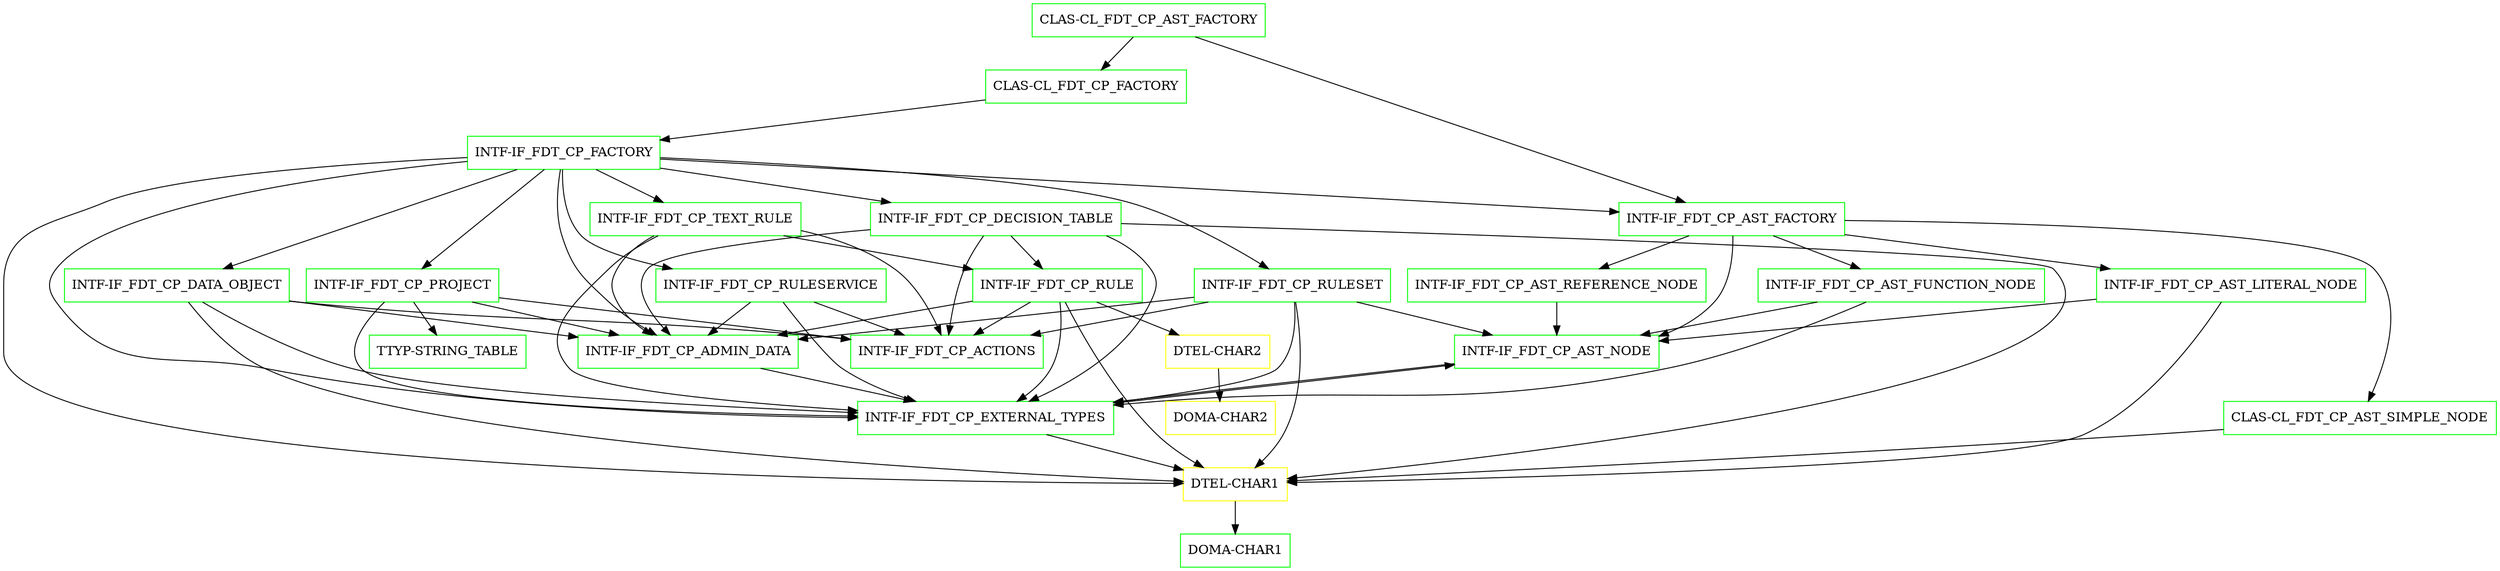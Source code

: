 digraph G {
  "CLAS-CL_FDT_CP_AST_FACTORY" [shape=box,color=green];
  "INTF-IF_FDT_CP_AST_FACTORY" [shape=box,color=green,URL="./INTF_IF_FDT_CP_AST_FACTORY.html"];
  "INTF-IF_FDT_CP_AST_NODE" [shape=box,color=green,URL="./INTF_IF_FDT_CP_AST_NODE.html"];
  "INTF-IF_FDT_CP_EXTERNAL_TYPES" [shape=box,color=green,URL="./INTF_IF_FDT_CP_EXTERNAL_TYPES.html"];
  "DTEL-CHAR1" [shape=box,color=yellow,URL="./DTEL_CHAR1.html"];
  "DOMA-CHAR1" [shape=box,color=green,URL="./DOMA_CHAR1.html"];
  "CLAS-CL_FDT_CP_AST_SIMPLE_NODE" [shape=box,color=green,URL="./CLAS_CL_FDT_CP_AST_SIMPLE_NODE.html"];
  "INTF-IF_FDT_CP_AST_LITERAL_NODE" [shape=box,color=green,URL="./INTF_IF_FDT_CP_AST_LITERAL_NODE.html"];
  "INTF-IF_FDT_CP_AST_REFERENCE_NODE" [shape=box,color=green,URL="./INTF_IF_FDT_CP_AST_REFERENCE_NODE.html"];
  "INTF-IF_FDT_CP_AST_FUNCTION_NODE" [shape=box,color=green,URL="./INTF_IF_FDT_CP_AST_FUNCTION_NODE.html"];
  "CLAS-CL_FDT_CP_FACTORY" [shape=box,color=green,URL="./CLAS_CL_FDT_CP_FACTORY.html"];
  "INTF-IF_FDT_CP_FACTORY" [shape=box,color=green,URL="./INTF_IF_FDT_CP_FACTORY.html"];
  "INTF-IF_FDT_CP_ADMIN_DATA" [shape=box,color=green,URL="./INTF_IF_FDT_CP_ADMIN_DATA.html"];
  "INTF-IF_FDT_CP_DATA_OBJECT" [shape=box,color=green,URL="./INTF_IF_FDT_CP_DATA_OBJECT.html"];
  "INTF-IF_FDT_CP_ACTIONS" [shape=box,color=green,URL="./INTF_IF_FDT_CP_ACTIONS.html"];
  "INTF-IF_FDT_CP_PROJECT" [shape=box,color=green,URL="./INTF_IF_FDT_CP_PROJECT.html"];
  "TTYP-STRING_TABLE" [shape=box,color=green,URL="./TTYP_STRING_TABLE.html"];
  "INTF-IF_FDT_CP_DECISION_TABLE" [shape=box,color=green,URL="./INTF_IF_FDT_CP_DECISION_TABLE.html"];
  "INTF-IF_FDT_CP_RULE" [shape=box,color=green,URL="./INTF_IF_FDT_CP_RULE.html"];
  "DTEL-CHAR2" [shape=box,color=yellow,URL="./DTEL_CHAR2.html"];
  "DOMA-CHAR2" [shape=box,color=yellow,URL="./DOMA_CHAR2.html"];
  "INTF-IF_FDT_CP_TEXT_RULE" [shape=box,color=green,URL="./INTF_IF_FDT_CP_TEXT_RULE.html"];
  "INTF-IF_FDT_CP_RULESERVICE" [shape=box,color=green,URL="./INTF_IF_FDT_CP_RULESERVICE.html"];
  "INTF-IF_FDT_CP_RULESET" [shape=box,color=green,URL="./INTF_IF_FDT_CP_RULESET.html"];
  "CLAS-CL_FDT_CP_AST_FACTORY" -> "CLAS-CL_FDT_CP_FACTORY";
  "CLAS-CL_FDT_CP_AST_FACTORY" -> "INTF-IF_FDT_CP_AST_FACTORY";
  "INTF-IF_FDT_CP_AST_FACTORY" -> "INTF-IF_FDT_CP_AST_FUNCTION_NODE";
  "INTF-IF_FDT_CP_AST_FACTORY" -> "INTF-IF_FDT_CP_AST_REFERENCE_NODE";
  "INTF-IF_FDT_CP_AST_FACTORY" -> "INTF-IF_FDT_CP_AST_LITERAL_NODE";
  "INTF-IF_FDT_CP_AST_FACTORY" -> "CLAS-CL_FDT_CP_AST_SIMPLE_NODE";
  "INTF-IF_FDT_CP_AST_FACTORY" -> "INTF-IF_FDT_CP_AST_NODE";
  "INTF-IF_FDT_CP_AST_NODE" -> "INTF-IF_FDT_CP_EXTERNAL_TYPES";
  "INTF-IF_FDT_CP_EXTERNAL_TYPES" -> "DTEL-CHAR1";
  "INTF-IF_FDT_CP_EXTERNAL_TYPES" -> "INTF-IF_FDT_CP_AST_NODE";
  "DTEL-CHAR1" -> "DOMA-CHAR1";
  "CLAS-CL_FDT_CP_AST_SIMPLE_NODE" -> "DTEL-CHAR1";
  "INTF-IF_FDT_CP_AST_LITERAL_NODE" -> "DTEL-CHAR1";
  "INTF-IF_FDT_CP_AST_LITERAL_NODE" -> "INTF-IF_FDT_CP_AST_NODE";
  "INTF-IF_FDT_CP_AST_REFERENCE_NODE" -> "INTF-IF_FDT_CP_AST_NODE";
  "INTF-IF_FDT_CP_AST_FUNCTION_NODE" -> "INTF-IF_FDT_CP_EXTERNAL_TYPES";
  "INTF-IF_FDT_CP_AST_FUNCTION_NODE" -> "INTF-IF_FDT_CP_AST_NODE";
  "CLAS-CL_FDT_CP_FACTORY" -> "INTF-IF_FDT_CP_FACTORY";
  "INTF-IF_FDT_CP_FACTORY" -> "DTEL-CHAR1";
  "INTF-IF_FDT_CP_FACTORY" -> "INTF-IF_FDT_CP_EXTERNAL_TYPES";
  "INTF-IF_FDT_CP_FACTORY" -> "INTF-IF_FDT_CP_RULESET";
  "INTF-IF_FDT_CP_FACTORY" -> "INTF-IF_FDT_CP_RULESERVICE";
  "INTF-IF_FDT_CP_FACTORY" -> "INTF-IF_FDT_CP_AST_FACTORY";
  "INTF-IF_FDT_CP_FACTORY" -> "INTF-IF_FDT_CP_TEXT_RULE";
  "INTF-IF_FDT_CP_FACTORY" -> "INTF-IF_FDT_CP_DECISION_TABLE";
  "INTF-IF_FDT_CP_FACTORY" -> "INTF-IF_FDT_CP_PROJECT";
  "INTF-IF_FDT_CP_FACTORY" -> "INTF-IF_FDT_CP_DATA_OBJECT";
  "INTF-IF_FDT_CP_FACTORY" -> "INTF-IF_FDT_CP_ADMIN_DATA";
  "INTF-IF_FDT_CP_ADMIN_DATA" -> "INTF-IF_FDT_CP_EXTERNAL_TYPES";
  "INTF-IF_FDT_CP_DATA_OBJECT" -> "DTEL-CHAR1";
  "INTF-IF_FDT_CP_DATA_OBJECT" -> "INTF-IF_FDT_CP_EXTERNAL_TYPES";
  "INTF-IF_FDT_CP_DATA_OBJECT" -> "INTF-IF_FDT_CP_ADMIN_DATA";
  "INTF-IF_FDT_CP_DATA_OBJECT" -> "INTF-IF_FDT_CP_ACTIONS";
  "INTF-IF_FDT_CP_PROJECT" -> "TTYP-STRING_TABLE";
  "INTF-IF_FDT_CP_PROJECT" -> "INTF-IF_FDT_CP_EXTERNAL_TYPES";
  "INTF-IF_FDT_CP_PROJECT" -> "INTF-IF_FDT_CP_ADMIN_DATA";
  "INTF-IF_FDT_CP_PROJECT" -> "INTF-IF_FDT_CP_ACTIONS";
  "INTF-IF_FDT_CP_DECISION_TABLE" -> "DTEL-CHAR1";
  "INTF-IF_FDT_CP_DECISION_TABLE" -> "INTF-IF_FDT_CP_EXTERNAL_TYPES";
  "INTF-IF_FDT_CP_DECISION_TABLE" -> "INTF-IF_FDT_CP_RULE";
  "INTF-IF_FDT_CP_DECISION_TABLE" -> "INTF-IF_FDT_CP_ACTIONS";
  "INTF-IF_FDT_CP_DECISION_TABLE" -> "INTF-IF_FDT_CP_ADMIN_DATA";
  "INTF-IF_FDT_CP_RULE" -> "DTEL-CHAR2";
  "INTF-IF_FDT_CP_RULE" -> "DTEL-CHAR1";
  "INTF-IF_FDT_CP_RULE" -> "INTF-IF_FDT_CP_EXTERNAL_TYPES";
  "INTF-IF_FDT_CP_RULE" -> "INTF-IF_FDT_CP_ADMIN_DATA";
  "INTF-IF_FDT_CP_RULE" -> "INTF-IF_FDT_CP_ACTIONS";
  "DTEL-CHAR2" -> "DOMA-CHAR2";
  "INTF-IF_FDT_CP_TEXT_RULE" -> "INTF-IF_FDT_CP_EXTERNAL_TYPES";
  "INTF-IF_FDT_CP_TEXT_RULE" -> "INTF-IF_FDT_CP_RULE";
  "INTF-IF_FDT_CP_TEXT_RULE" -> "INTF-IF_FDT_CP_ACTIONS";
  "INTF-IF_FDT_CP_TEXT_RULE" -> "INTF-IF_FDT_CP_ADMIN_DATA";
  "INTF-IF_FDT_CP_RULESERVICE" -> "INTF-IF_FDT_CP_EXTERNAL_TYPES";
  "INTF-IF_FDT_CP_RULESERVICE" -> "INTF-IF_FDT_CP_ADMIN_DATA";
  "INTF-IF_FDT_CP_RULESERVICE" -> "INTF-IF_FDT_CP_ACTIONS";
  "INTF-IF_FDT_CP_RULESET" -> "DTEL-CHAR1";
  "INTF-IF_FDT_CP_RULESET" -> "INTF-IF_FDT_CP_EXTERNAL_TYPES";
  "INTF-IF_FDT_CP_RULESET" -> "INTF-IF_FDT_CP_AST_NODE";
  "INTF-IF_FDT_CP_RULESET" -> "INTF-IF_FDT_CP_ADMIN_DATA";
  "INTF-IF_FDT_CP_RULESET" -> "INTF-IF_FDT_CP_ACTIONS";
}
